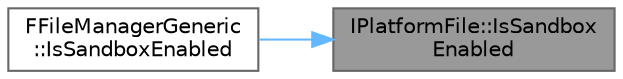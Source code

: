 digraph "IPlatformFile::IsSandboxEnabled"
{
 // INTERACTIVE_SVG=YES
 // LATEX_PDF_SIZE
  bgcolor="transparent";
  edge [fontname=Helvetica,fontsize=10,labelfontname=Helvetica,labelfontsize=10];
  node [fontname=Helvetica,fontsize=10,shape=box,height=0.2,width=0.4];
  rankdir="RL";
  Node1 [id="Node000001",label="IPlatformFile::IsSandbox\lEnabled",height=0.2,width=0.4,color="gray40", fillcolor="grey60", style="filled", fontcolor="black",tooltip="Returns whether the sandbox is enabled or not."];
  Node1 -> Node2 [id="edge1_Node000001_Node000002",dir="back",color="steelblue1",style="solid",tooltip=" "];
  Node2 [id="Node000002",label="FFileManagerGeneric\l::IsSandboxEnabled",height=0.2,width=0.4,color="grey40", fillcolor="white", style="filled",URL="$d1/d87/classFFileManagerGeneric.html#aa8849c8b087c1cd32f4ce2a997afe149",tooltip="Returns whether the sandbox is enabled or not."];
}
